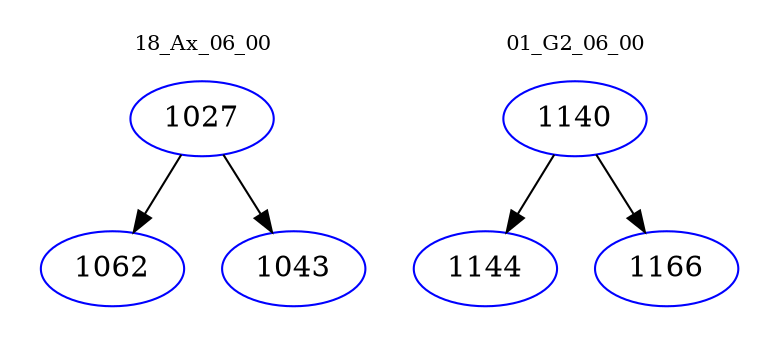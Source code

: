 digraph{
subgraph cluster_0 {
color = white
label = "18_Ax_06_00";
fontsize=10;
T0_1027 [label="1027", color="blue"]
T0_1027 -> T0_1062 [color="black"]
T0_1062 [label="1062", color="blue"]
T0_1027 -> T0_1043 [color="black"]
T0_1043 [label="1043", color="blue"]
}
subgraph cluster_1 {
color = white
label = "01_G2_06_00";
fontsize=10;
T1_1140 [label="1140", color="blue"]
T1_1140 -> T1_1144 [color="black"]
T1_1144 [label="1144", color="blue"]
T1_1140 -> T1_1166 [color="black"]
T1_1166 [label="1166", color="blue"]
}
}
